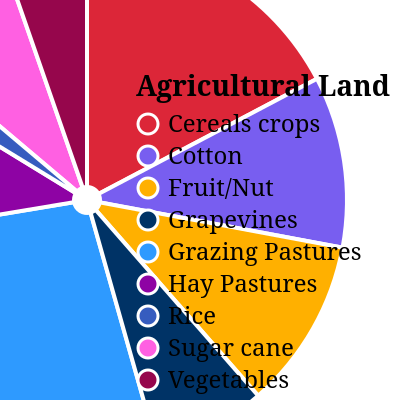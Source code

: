 {
  "$schema": "https://vega.github.io/schema/vega-lite/v5.json",
  "description": "A simple donut chart with embedded data.",
  "width": "container",
  "height": "container",
  "config": {
    "axis": {
      "labelFontSize": 17,
      "titleFontSize": 17,
      "labelFont": "serif",
      "titleFont": "serif"
    },
    "legend": {
      "labelFontSize": 12,
      "titleFontSize": 14,
      "labelFont": "serif",
      "titleFont": "serif"
    },
    "view": {
      "stroke": null
    }
  },
  "data": {
    "values": [
      {
        "category": "Grazing Pastures",
        "value": 495779
      },
      {
        "category": "Cereals crops",
        "value": 320093
      },
      {
        "category": "Hay Pastures",
        "value": 210391
      },
      {
        "category": "Cotton",
        "value": 197401
      },
      {
        "category": "Fruit/Nut",
        "value": 196906
      },
      {
        "category": "Sugar cane",
        "value": 157521
      },
      {
        "category": "Grapevines",
        "value": 130534
      },
      {
        "category": "Vegetables",
        "value": 98785
      },
      {
        "category": "Rice",
        "value": 45084
      }
    ]
  },
  "layer": [
    {
      "mark": {
        "type": "arc",
        "innerRadius": 130,
        "stroke": "white",
        "strokeWidth": 2
      },
      "encoding": {
        "theta": {
          "field": "value",
          "type": "quantitative",
          "stack": true
        },
        "color": {
          "field": "category",
          "type": "nominal",
          "scale": {
            "range": [
              "#DC2638",
              "#785EF0",
              "#FFB000",
              "#003366",
              "#2E9AFF",
              "#8E03A4",
              "#365CBF",
              "#FF60E2",
              "#96064C"
            ]
          },
          "title": "Agricultural Land"
        },
        "tooltip": [
          {
            "field": "category",
            "type": "nominal",
            "title": "Agricultural Land Use"
          },
          {
            "field": "value",
            "type": "quantitative",
            "title": "Megalitres",
            "format":","
          }
        ]
      }
    }
  ]
}